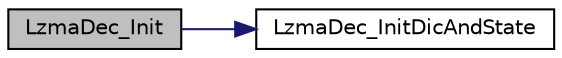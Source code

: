 digraph G
{
  edge [fontname="Helvetica",fontsize="10",labelfontname="Helvetica",labelfontsize="10"];
  node [fontname="Helvetica",fontsize="10",shape=record];
  rankdir="LR";
  Node1 [label="LzmaDec_Init",height=0.2,width=0.4,color="black", fillcolor="grey75", style="filled" fontcolor="black"];
  Node1 -> Node2 [color="midnightblue",fontsize="10",style="solid",fontname="Helvetica"];
  Node2 [label="LzmaDec_InitDicAndState",height=0.2,width=0.4,color="black", fillcolor="white", style="filled",URL="$_lzma_dec_8c.html#a9973d4d5eca28d1b20e60a5808c17f62"];
}
